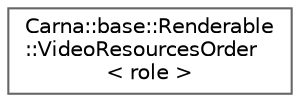 digraph "Graphical Class Hierarchy"
{
 // LATEX_PDF_SIZE
  bgcolor="transparent";
  edge [fontname=Helvetica,fontsize=10,labelfontname=Helvetica,labelfontsize=10];
  node [fontname=Helvetica,fontsize=10,shape=box,height=0.2,width=0.4];
  rankdir="LR";
  Node0 [id="Node000000",label="Carna::base::Renderable\l::VideoResourcesOrder\l\< role \>",height=0.2,width=0.4,color="grey40", fillcolor="white", style="filled",URL="$structCarna_1_1base_1_1Renderable_1_1VideoResourcesOrder.html",tooltip="Establishes partial order for renderables s.t. geometries with such GeometryFeature instances,..."];
}
